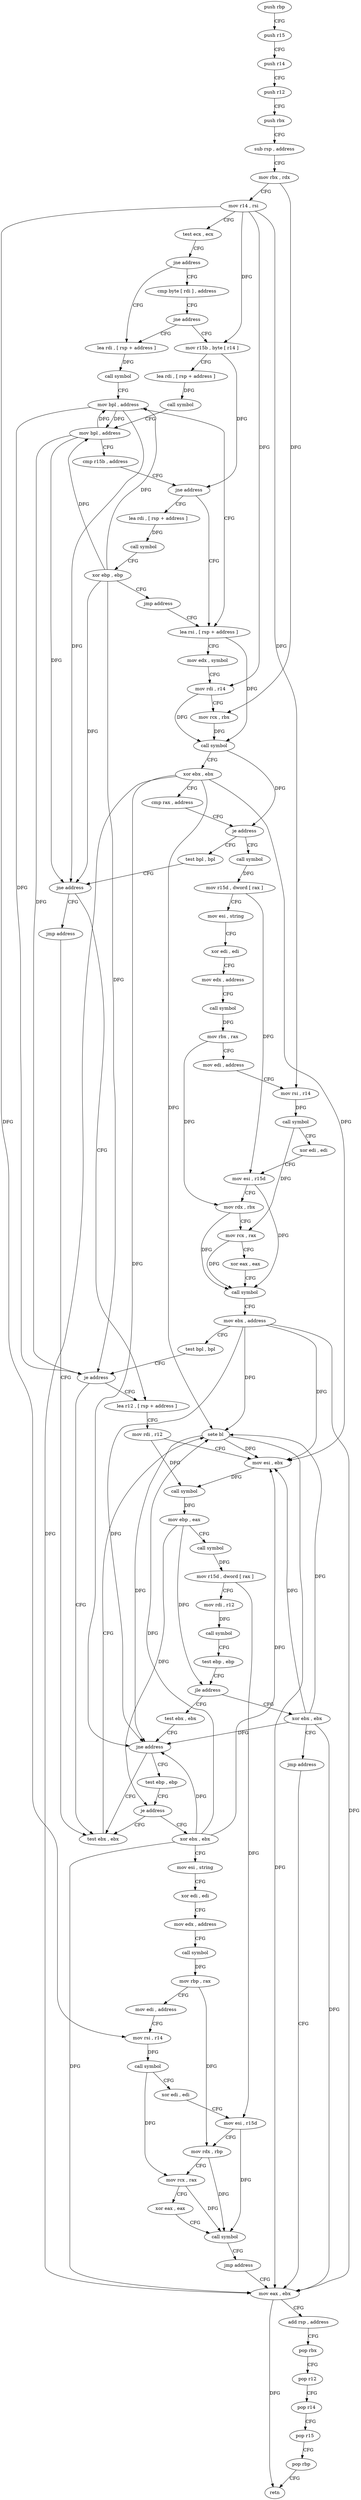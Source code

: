 digraph "func" {
"4210336" [label = "push rbp" ]
"4210337" [label = "push r15" ]
"4210339" [label = "push r14" ]
"4210341" [label = "push r12" ]
"4210343" [label = "push rbx" ]
"4210344" [label = "sub rsp , address" ]
"4210348" [label = "mov rbx , rdx" ]
"4210351" [label = "mov r14 , rsi" ]
"4210354" [label = "test ecx , ecx" ]
"4210356" [label = "jne address" ]
"4210399" [label = "lea rdi , [ rsp + address ]" ]
"4210358" [label = "cmp byte [ rdi ] , address" ]
"4210404" [label = "call symbol" ]
"4210409" [label = "mov bpl , address" ]
"4210412" [label = "lea rsi , [ rsp + address ]" ]
"4210361" [label = "jne address" ]
"4210363" [label = "mov r15b , byte [ r14 ]" ]
"4210451" [label = "call symbol" ]
"4210456" [label = "mov r15d , dword [ rax ]" ]
"4210459" [label = "mov esi , string" ]
"4210464" [label = "xor edi , edi" ]
"4210466" [label = "mov edx , address" ]
"4210471" [label = "call symbol" ]
"4210476" [label = "mov rbx , rax" ]
"4210479" [label = "mov edi , address" ]
"4210484" [label = "mov rsi , r14" ]
"4210487" [label = "call symbol" ]
"4210492" [label = "xor edi , edi" ]
"4210494" [label = "mov esi , r15d" ]
"4210497" [label = "mov rdx , rbx" ]
"4210500" [label = "mov rcx , rax" ]
"4210503" [label = "xor eax , eax" ]
"4210505" [label = "call symbol" ]
"4210510" [label = "mov ebx , address" ]
"4210515" [label = "test bpl , bpl" ]
"4210518" [label = "je address" ]
"4210624" [label = "test ebx , ebx" ]
"4210520" [label = "lea r12 , [ rsp + address ]" ]
"4210441" [label = "test bpl , bpl" ]
"4210444" [label = "jne address" ]
"4210446" [label = "jmp address" ]
"4210366" [label = "lea rdi , [ rsp + address ]" ]
"4210371" [label = "call symbol" ]
"4210376" [label = "mov bpl , address" ]
"4210379" [label = "cmp r15b , address" ]
"4210383" [label = "jne address" ]
"4210385" [label = "lea rdi , [ rsp + address ]" ]
"4210626" [label = "sete bl" ]
"4210629" [label = "mov eax , ebx" ]
"4210525" [label = "mov rdi , r12" ]
"4210528" [label = "mov esi , ebx" ]
"4210530" [label = "call symbol" ]
"4210535" [label = "mov ebp , eax" ]
"4210537" [label = "call symbol" ]
"4210542" [label = "mov r15d , dword [ rax ]" ]
"4210545" [label = "mov rdi , r12" ]
"4210548" [label = "call symbol" ]
"4210553" [label = "test ebp , ebp" ]
"4210555" [label = "jle address" ]
"4210561" [label = "test ebx , ebx" ]
"4210557" [label = "xor ebx , ebx" ]
"4210417" [label = "mov edx , symbol" ]
"4210422" [label = "mov rdi , r14" ]
"4210425" [label = "mov rcx , rbx" ]
"4210428" [label = "call symbol" ]
"4210433" [label = "xor ebx , ebx" ]
"4210435" [label = "cmp rax , address" ]
"4210439" [label = "je address" ]
"4210390" [label = "call symbol" ]
"4210395" [label = "xor ebp , ebp" ]
"4210397" [label = "jmp address" ]
"4210563" [label = "jne address" ]
"4210565" [label = "test ebp , ebp" ]
"4210559" [label = "jmp address" ]
"4210567" [label = "je address" ]
"4210569" [label = "xor ebx , ebx" ]
"4210631" [label = "add rsp , address" ]
"4210635" [label = "pop rbx" ]
"4210636" [label = "pop r12" ]
"4210638" [label = "pop r14" ]
"4210640" [label = "pop r15" ]
"4210642" [label = "pop rbp" ]
"4210643" [label = "retn" ]
"4210571" [label = "mov esi , string" ]
"4210576" [label = "xor edi , edi" ]
"4210578" [label = "mov edx , address" ]
"4210583" [label = "call symbol" ]
"4210588" [label = "mov rbp , rax" ]
"4210591" [label = "mov edi , address" ]
"4210596" [label = "mov rsi , r14" ]
"4210599" [label = "call symbol" ]
"4210604" [label = "xor edi , edi" ]
"4210606" [label = "mov esi , r15d" ]
"4210609" [label = "mov rdx , rbp" ]
"4210612" [label = "mov rcx , rax" ]
"4210615" [label = "xor eax , eax" ]
"4210617" [label = "call symbol" ]
"4210622" [label = "jmp address" ]
"4210336" -> "4210337" [ label = "CFG" ]
"4210337" -> "4210339" [ label = "CFG" ]
"4210339" -> "4210341" [ label = "CFG" ]
"4210341" -> "4210343" [ label = "CFG" ]
"4210343" -> "4210344" [ label = "CFG" ]
"4210344" -> "4210348" [ label = "CFG" ]
"4210348" -> "4210351" [ label = "CFG" ]
"4210348" -> "4210425" [ label = "DFG" ]
"4210351" -> "4210354" [ label = "CFG" ]
"4210351" -> "4210422" [ label = "DFG" ]
"4210351" -> "4210363" [ label = "DFG" ]
"4210351" -> "4210484" [ label = "DFG" ]
"4210351" -> "4210596" [ label = "DFG" ]
"4210354" -> "4210356" [ label = "CFG" ]
"4210356" -> "4210399" [ label = "CFG" ]
"4210356" -> "4210358" [ label = "CFG" ]
"4210399" -> "4210404" [ label = "DFG" ]
"4210358" -> "4210361" [ label = "CFG" ]
"4210404" -> "4210409" [ label = "CFG" ]
"4210409" -> "4210412" [ label = "CFG" ]
"4210409" -> "4210376" [ label = "DFG" ]
"4210409" -> "4210518" [ label = "DFG" ]
"4210409" -> "4210444" [ label = "DFG" ]
"4210412" -> "4210417" [ label = "CFG" ]
"4210412" -> "4210428" [ label = "DFG" ]
"4210361" -> "4210399" [ label = "CFG" ]
"4210361" -> "4210363" [ label = "CFG" ]
"4210363" -> "4210366" [ label = "CFG" ]
"4210363" -> "4210383" [ label = "DFG" ]
"4210451" -> "4210456" [ label = "DFG" ]
"4210456" -> "4210459" [ label = "CFG" ]
"4210456" -> "4210494" [ label = "DFG" ]
"4210459" -> "4210464" [ label = "CFG" ]
"4210464" -> "4210466" [ label = "CFG" ]
"4210466" -> "4210471" [ label = "CFG" ]
"4210471" -> "4210476" [ label = "DFG" ]
"4210476" -> "4210479" [ label = "CFG" ]
"4210476" -> "4210497" [ label = "DFG" ]
"4210479" -> "4210484" [ label = "CFG" ]
"4210484" -> "4210487" [ label = "DFG" ]
"4210487" -> "4210492" [ label = "CFG" ]
"4210487" -> "4210500" [ label = "DFG" ]
"4210492" -> "4210494" [ label = "CFG" ]
"4210494" -> "4210497" [ label = "CFG" ]
"4210494" -> "4210505" [ label = "DFG" ]
"4210497" -> "4210500" [ label = "CFG" ]
"4210497" -> "4210505" [ label = "DFG" ]
"4210500" -> "4210503" [ label = "CFG" ]
"4210500" -> "4210505" [ label = "DFG" ]
"4210503" -> "4210505" [ label = "CFG" ]
"4210505" -> "4210510" [ label = "CFG" ]
"4210510" -> "4210515" [ label = "CFG" ]
"4210510" -> "4210626" [ label = "DFG" ]
"4210510" -> "4210528" [ label = "DFG" ]
"4210510" -> "4210629" [ label = "DFG" ]
"4210510" -> "4210563" [ label = "DFG" ]
"4210515" -> "4210518" [ label = "CFG" ]
"4210518" -> "4210624" [ label = "CFG" ]
"4210518" -> "4210520" [ label = "CFG" ]
"4210624" -> "4210626" [ label = "CFG" ]
"4210520" -> "4210525" [ label = "CFG" ]
"4210441" -> "4210444" [ label = "CFG" ]
"4210444" -> "4210520" [ label = "CFG" ]
"4210444" -> "4210446" [ label = "CFG" ]
"4210446" -> "4210624" [ label = "CFG" ]
"4210366" -> "4210371" [ label = "DFG" ]
"4210371" -> "4210376" [ label = "CFG" ]
"4210376" -> "4210379" [ label = "CFG" ]
"4210376" -> "4210409" [ label = "DFG" ]
"4210376" -> "4210518" [ label = "DFG" ]
"4210376" -> "4210444" [ label = "DFG" ]
"4210379" -> "4210383" [ label = "CFG" ]
"4210383" -> "4210412" [ label = "CFG" ]
"4210383" -> "4210385" [ label = "CFG" ]
"4210385" -> "4210390" [ label = "DFG" ]
"4210626" -> "4210629" [ label = "DFG" ]
"4210626" -> "4210528" [ label = "DFG" ]
"4210626" -> "4210563" [ label = "DFG" ]
"4210629" -> "4210631" [ label = "CFG" ]
"4210629" -> "4210643" [ label = "DFG" ]
"4210525" -> "4210528" [ label = "CFG" ]
"4210525" -> "4210530" [ label = "DFG" ]
"4210528" -> "4210530" [ label = "DFG" ]
"4210530" -> "4210535" [ label = "DFG" ]
"4210535" -> "4210537" [ label = "CFG" ]
"4210535" -> "4210555" [ label = "DFG" ]
"4210535" -> "4210567" [ label = "DFG" ]
"4210537" -> "4210542" [ label = "DFG" ]
"4210542" -> "4210545" [ label = "CFG" ]
"4210542" -> "4210606" [ label = "DFG" ]
"4210545" -> "4210548" [ label = "DFG" ]
"4210548" -> "4210553" [ label = "CFG" ]
"4210553" -> "4210555" [ label = "CFG" ]
"4210555" -> "4210561" [ label = "CFG" ]
"4210555" -> "4210557" [ label = "CFG" ]
"4210561" -> "4210563" [ label = "CFG" ]
"4210557" -> "4210559" [ label = "CFG" ]
"4210557" -> "4210626" [ label = "DFG" ]
"4210557" -> "4210528" [ label = "DFG" ]
"4210557" -> "4210629" [ label = "DFG" ]
"4210557" -> "4210563" [ label = "DFG" ]
"4210417" -> "4210422" [ label = "CFG" ]
"4210422" -> "4210425" [ label = "CFG" ]
"4210422" -> "4210428" [ label = "DFG" ]
"4210425" -> "4210428" [ label = "DFG" ]
"4210428" -> "4210433" [ label = "CFG" ]
"4210428" -> "4210439" [ label = "DFG" ]
"4210433" -> "4210435" [ label = "CFG" ]
"4210433" -> "4210626" [ label = "DFG" ]
"4210433" -> "4210528" [ label = "DFG" ]
"4210433" -> "4210629" [ label = "DFG" ]
"4210433" -> "4210563" [ label = "DFG" ]
"4210435" -> "4210439" [ label = "CFG" ]
"4210439" -> "4210451" [ label = "CFG" ]
"4210439" -> "4210441" [ label = "CFG" ]
"4210390" -> "4210395" [ label = "CFG" ]
"4210395" -> "4210397" [ label = "CFG" ]
"4210395" -> "4210409" [ label = "DFG" ]
"4210395" -> "4210376" [ label = "DFG" ]
"4210395" -> "4210518" [ label = "DFG" ]
"4210395" -> "4210444" [ label = "DFG" ]
"4210397" -> "4210412" [ label = "CFG" ]
"4210563" -> "4210624" [ label = "CFG" ]
"4210563" -> "4210565" [ label = "CFG" ]
"4210565" -> "4210567" [ label = "CFG" ]
"4210559" -> "4210629" [ label = "CFG" ]
"4210567" -> "4210624" [ label = "CFG" ]
"4210567" -> "4210569" [ label = "CFG" ]
"4210569" -> "4210571" [ label = "CFG" ]
"4210569" -> "4210626" [ label = "DFG" ]
"4210569" -> "4210528" [ label = "DFG" ]
"4210569" -> "4210629" [ label = "DFG" ]
"4210569" -> "4210563" [ label = "DFG" ]
"4210631" -> "4210635" [ label = "CFG" ]
"4210635" -> "4210636" [ label = "CFG" ]
"4210636" -> "4210638" [ label = "CFG" ]
"4210638" -> "4210640" [ label = "CFG" ]
"4210640" -> "4210642" [ label = "CFG" ]
"4210642" -> "4210643" [ label = "CFG" ]
"4210571" -> "4210576" [ label = "CFG" ]
"4210576" -> "4210578" [ label = "CFG" ]
"4210578" -> "4210583" [ label = "CFG" ]
"4210583" -> "4210588" [ label = "DFG" ]
"4210588" -> "4210591" [ label = "CFG" ]
"4210588" -> "4210609" [ label = "DFG" ]
"4210591" -> "4210596" [ label = "CFG" ]
"4210596" -> "4210599" [ label = "DFG" ]
"4210599" -> "4210604" [ label = "CFG" ]
"4210599" -> "4210612" [ label = "DFG" ]
"4210604" -> "4210606" [ label = "CFG" ]
"4210606" -> "4210609" [ label = "CFG" ]
"4210606" -> "4210617" [ label = "DFG" ]
"4210609" -> "4210612" [ label = "CFG" ]
"4210609" -> "4210617" [ label = "DFG" ]
"4210612" -> "4210615" [ label = "CFG" ]
"4210612" -> "4210617" [ label = "DFG" ]
"4210615" -> "4210617" [ label = "CFG" ]
"4210617" -> "4210622" [ label = "CFG" ]
"4210622" -> "4210629" [ label = "CFG" ]
}
